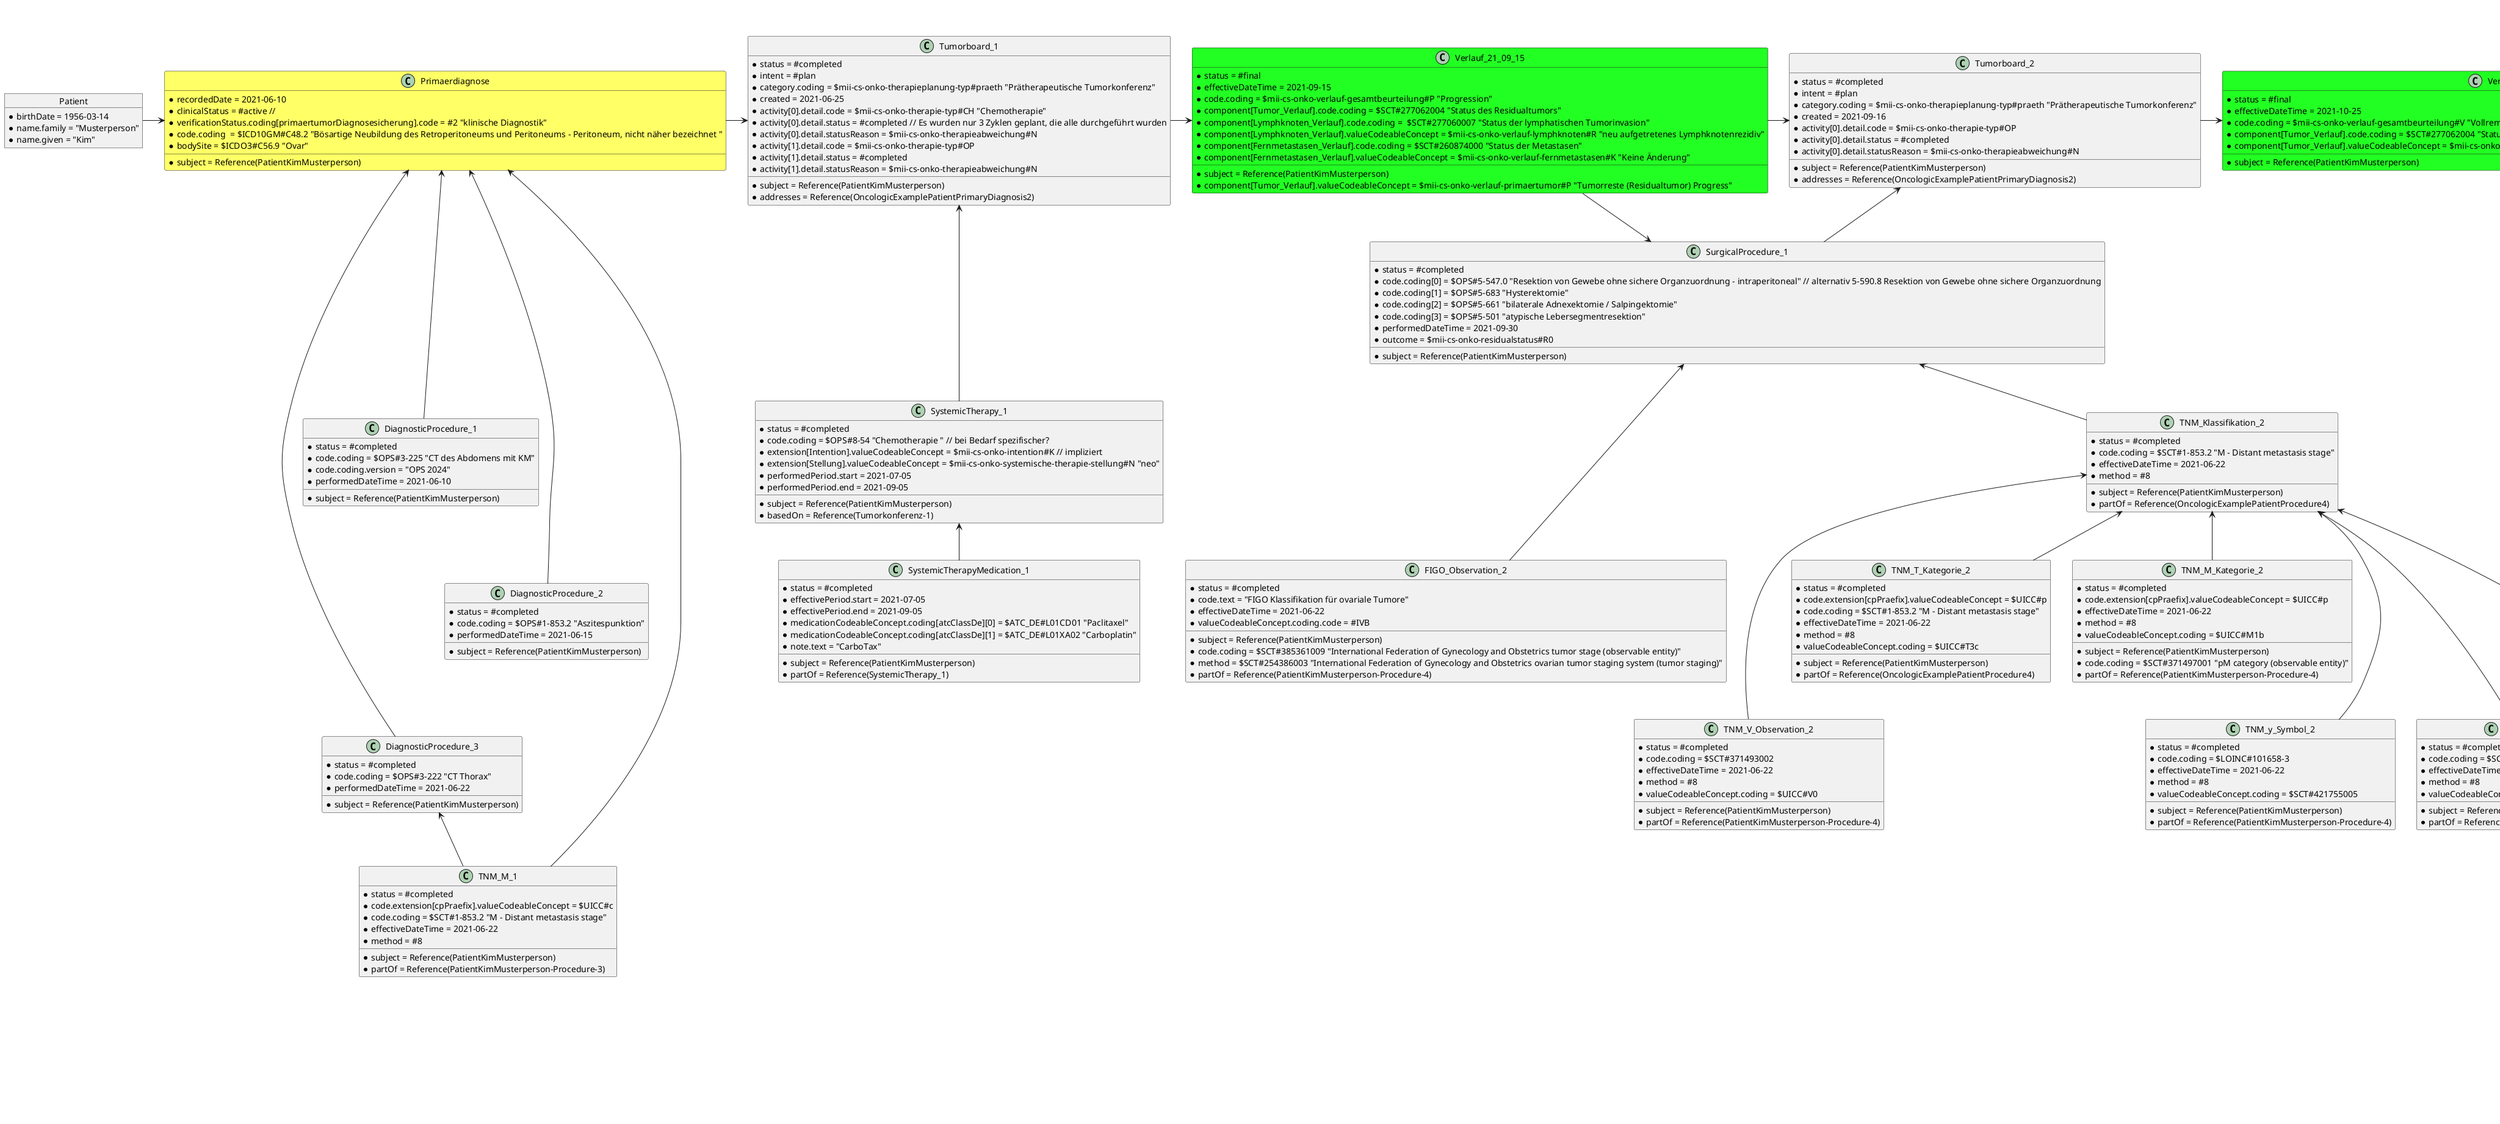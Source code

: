 @startuml MII KDS Erweiterungsmodul Onkologie
object Patient {
* birthDate = 1956-03-14
* name.family = "Musterperson"
* name.given = "Kim"
}

Patient -right-> Primaerdiagnose
object Primaerdiagnose #FFFF66 {
* recordedDate = 2021-06-10
* subject = Reference(PatientKimMusterperson)
* clinicalStatus = #active //
* verificationStatus.coding[primaertumorDiagnosesicherung].code = #2 "klinische Diagnostik" 
* code.coding  = $ICD10GM#C48.2 "Bösartige Neubildung des Retroperitoneums und Peritoneums - Peritoneum, nicht näher bezeichnet "
* bodySite = $ICDO3#C56.9 "Ovar"
}

DiagnosticProcedure_1 -up--> Primaerdiagnose
object DiagnosticProcedure_1 {
* status = #completed
* subject = Reference(PatientKimMusterperson)
* code.coding = $OPS#3-225 "CT des Abdomens mit KM"
* code.coding.version = "OPS 2024"
* performedDateTime = 2021-06-10
}

DiagnosticProcedure_2 -up---> Primaerdiagnose

object DiagnosticProcedure_2 {
* status = #completed
* subject = Reference(PatientKimMusterperson)
* code.coding = $OPS#1-853.2 "Aszitespunktion"
* performedDateTime = 2021-06-15
}
DiagnosticProcedure_3 -up----> Primaerdiagnose

object DiagnosticProcedure_3 {
* status = #completed
* subject = Reference(PatientKimMusterperson)
* code.coding = $OPS#3-222 "CT Thorax"
* performedDateTime = 2021-06-22
}

TNM_M_1 -up--> Primaerdiagnose
TNM_M_1 -up-> DiagnosticProcedure_3 
object TNM_M_1 {
* status = #completed
* subject = Reference(PatientKimMusterperson)
* code.extension[cpPraefix].valueCodeableConcept = $UICC#c
* code.coding = $SCT#1-853.2 "M - Distant metastasis stage"
* effectiveDateTime = 2021-06-22
* method = #8
* partOf = Reference(PatientKimMusterperson-Procedure-3)
}
Primaerdiagnose -right-> Tumorboard_1

object Tumorboard_1 {
* subject = Reference(PatientKimMusterperson)
* status = #completed
* intent = #plan
* category.coding = $mii-cs-onko-therapieplanung-typ#praeth "Prätherapeutische Tumorkonferenz" 
* created = 2021-06-25
* addresses = Reference(OncologicExamplePatientPrimaryDiagnosis2)
* activity[0].detail.code = $mii-cs-onko-therapie-typ#CH "Chemotherapie"
* activity[0].detail.status = #completed // Es wurden nur 3 Zyklen geplant, die alle durchgeführt wurden
* activity[0].detail.statusReason = $mii-cs-onko-therapieabweichung#N
* activity[1].detail.code = $mii-cs-onko-therapie-typ#OP
* activity[1].detail.status = #completed
* activity[1].detail.statusReason = $mii-cs-onko-therapieabweichung#N
}
SystemicTherapy_1 -up--> Tumorboard_1
object SystemicTherapy_1 {
* subject = Reference(PatientKimMusterperson)
* status = #completed
* code.coding = $OPS#8-54 "Chemotherapie " // bei Bedarf spezifischer? 
* extension[Intention].valueCodeableConcept = $mii-cs-onko-intention#K // impliziert 
* extension[Stellung].valueCodeableConcept = $mii-cs-onko-systemische-therapie-stellung#N "neo"
* performedPeriod.start = 2021-07-05
* performedPeriod.end = 2021-09-05
* basedOn = Reference(Tumorkonferenz-1)
}

SystemicTherapyMedication_1 -up->SystemicTherapy_1 
object SystemicTherapyMedication_1 {
* subject = Reference(PatientKimMusterperson)
* status = #completed
* effectivePeriod.start = 2021-07-05  
* effectivePeriod.end = 2021-09-05
* medicationCodeableConcept.coding[atcClassDe][0] = $ATC_DE#L01CD01 "Paclitaxel"
* medicationCodeableConcept.coding[atcClassDe][1] = $ATC_DE#L01XA02 "Carboplatin"
* partOf = Reference(SystemicTherapy_1)
* note.text = "CarboTax"
}
object SystemicTherapyMedication_1_Administration_1_2_3 {
* Detailinformation zu Dosis und Applikation
}

Tumorboard_1 -right-> Verlauf_21_09_15 
object Verlauf_21_09_15 #22FF22 {
* subject = Reference(PatientKimMusterperson)
* status = #final
* effectiveDateTime = 2021-09-15
* code.coding = $mii-cs-onko-verlauf-gesamtbeurteilung#P "Progression"
* component[Tumor_Verlauf].code.coding = $SCT#277062004 "Status des Residualtumors"
* component[Tumor_Verlauf].valueCodeableConcept = $mii-cs-onko-verlauf-primaertumor#P "Tumorreste (Residualtumor) Progress"
* component[Lymphknoten_Verlauf].code.coding =  $SCT#277060007 "Status der lymphatischen Tumorinvasion"
* component[Lymphknoten_Verlauf].valueCodeableConcept = $mii-cs-onko-verlauf-lymphknoten#R "neu aufgetretenes Lymphknotenrezidiv" 
* component[Fernmetastasen_Verlauf].code.coding = $SCT#260874000 "Status der Metastasen"
* component[Fernmetastasen_Verlauf].valueCodeableConcept = $mii-cs-onko-verlauf-fernmetastasen#K "Keine Änderung"
}

Verlauf_21_09_15  -right-> Tumorboard_2
object Tumorboard_2 {
* subject = Reference(PatientKimMusterperson)
* status = #completed
* intent = #plan
* category.coding = $mii-cs-onko-therapieplanung-typ#praeth "Prätherapeutische Tumorkonferenz" 
* created = 2021-09-16
* addresses = Reference(OncologicExamplePatientPrimaryDiagnosis2)
* activity[0].detail.code = $mii-cs-onko-therapie-typ#OP
* activity[0].detail.status = #completed
* activity[0].detail.statusReason = $mii-cs-onko-therapieabweichung#N
}

Verlauf_21_09_15 --> SurgicalProcedure_1
 Tumorboard_2 <-right--SurgicalProcedure_1 
object SurgicalProcedure_1 {
* status = #completed
* subject = Reference(PatientKimMusterperson)
* code.coding[0] = $OPS#5-547.0 "Resektion von Gewebe ohne sichere Organzuordnung - intraperitoneal" // alternativ 5-590.8 Resektion von Gewebe ohne sichere Organzuordnung
* code.coding[1] = $OPS#5-683 "Hysterektomie"
* code.coding[2] = $OPS#5-661 "bilaterale Adnexektomie / Salpingektomie"
* code.coding[3] = $OPS#5-501 "atypische Lebersegmentresektion"
* performedDateTime = 2021-09-30
* outcome = $mii-cs-onko-residualstatus#R0
}
TNM_Klassifikation_2 -up-> SurgicalProcedure_1
object TNM_Klassifikation_2 {
* status = #completed
* subject = Reference(PatientKimMusterperson)
* code.coding = $SCT#1-853.2 "M - Distant metastasis stage"
* effectiveDateTime = 2021-06-22
* method = #8
* partOf = Reference(OncologicExamplePatientProcedure4)
}
TNM_T_Kategorie_2 -up-> TNM_Klassifikation_2
object TNM_T_Kategorie_2 {
* status = #completed
* subject = Reference(PatientKimMusterperson)
* code.extension[cpPraefix].valueCodeableConcept = $UICC#p
* code.coding = $SCT#1-853.2 "M - Distant metastasis stage"
* effectiveDateTime = 2021-06-22
* method = #8
* partOf = Reference(OncologicExamplePatientProcedure4)
* valueCodeableConcept.coding = $UICC#T3c
}
TNM_M_Kategorie_2 -up-> TNM_Klassifikation_2
object TNM_M_Kategorie_2 {
* status = #completed
* subject = Reference(PatientKimMusterperson)
* code.extension[cpPraefix].valueCodeableConcept = $UICC#p
* code.coding = $SCT#371497001 "pM category (observable entity)"
* effectiveDateTime = 2021-06-22
* method = #8
* partOf = Reference(PatientKimMusterperson-Procedure-4)
* valueCodeableConcept.coding = $UICC#M1b
}

TNM_y_Symbol_2 -up--> TNM_Klassifikation_2
object TNM_y_Symbol_2 {
* status = #completed
* subject = Reference(PatientKimMusterperson)
* code.coding = $LOINC#101658-3
* effectiveDateTime = 2021-06-22
* method = #8
* partOf = Reference(PatientKimMusterperson-Procedure-4)
* valueCodeableConcept.coding = $SCT#421755005
}
TNM_Pn_Observation_2 -up--> TNM_Klassifikation_2
object TNM_Pn_Observation_2 {
* status = #completed
* subject = Reference(PatientKimMusterperson)
* code.coding = $SCT#371513001
* effectiveDateTime = 2021-06-22
* method = #8
* partOf = Reference(PatientKimMusterperson-Procedure-4)
* valueCodeableConcept.coding = $UICC#Pn0
}

TNM_L_Observation_2 -up--> TNM_Klassifikation_2
object TNM_L_Observation_2 {
* status = #completed
* subject = Reference(PatientKimMusterperson)
* code.coding = $SCT#395715009
* effectiveDateTime = 2021-06-22
* method = #8
* partOf = Reference(PatientKimMusterperson-Procedure-4)
* valueCodeableConcept.coding = $UICC#L1
}
TNM_V_Observation_2 -up--> TNM_Klassifikation_2 
object TNM_V_Observation_2 {
* status = #completed
* subject = Reference(PatientKimMusterperson)
* code.coding = $SCT#371493002
* effectiveDateTime = 2021-06-22
* method = #8
* partOf = Reference(PatientKimMusterperson-Procedure-4)
* valueCodeableConcept.coding = $UICC#V0
}
FIGO_Observation_2 -up-->  SurgicalProcedure_1
object FIGO_Observation_2 {
* status = #completed
* subject = Reference(PatientKimMusterperson)
* code.coding = $SCT#385361009 "International Federation of Gynecology and Obstetrics tumor stage (observable entity)"
* code.text = "FIGO Klassifikation für ovariale Tumore"
* effectiveDateTime = 2021-06-22
* method = $SCT#254386003 "International Federation of Gynecology and Obstetrics ovarian tumor staging system (tumor staging)"
* partOf = Reference(PatientKimMusterperson-Procedure-4)
* valueCodeableConcept.coding.code = #IVB
}
Tumorboard_2 -right-> Verlauf_21_10_25
Verlauf_21_10_25-right->Tumorboard_3 
object Tumorboard_3 {
* subject = Reference(PatientKimMusterperson)
* status = #completed
* intent = #plan
* category.coding = $mii-cs-onko-therapieplanung-typ#postop "Posttherapeutische Tumorkonferenz" 
* created = 2021-10-25
* replaces = Reference(PatientKimMusterperson-Tumorkonferenz-2)
* addresses = Reference(PatientKimMusterperson-PrimaryDiagnosis-2)
* activity[0].detail.code = $mii-cs-onko-therapie-typ#CH
* activity[0].detail.status = #completed // unklar, weil genaue Zyklenanzahl nicht beschrieben ist
* activity[0].detail.statusReason = $mii-cs-onko-therapieabweichung#N
} 
object Verlauf_21_10_25 #22FF22 {
    * subject = Reference(PatientKimMusterperson)
* status = #final
* effectiveDateTime = 2021-10-25
* code.coding = $mii-cs-onko-verlauf-gesamtbeurteilung#V "Vollremission" // 26 Tage postop, aber sehr unsicher weil Neoadjuvanter progress
* component[Tumor_Verlauf].code.coding = $SCT#277062004 "Status des Residualtumors"
* component[Tumor_Verlauf].valueCodeableConcept = $mii-cs-onko-verlauf-primaertumor#K "kein Tumor nachweisbar"
}
SystemicTherapy_2 -up-> Tumorboard_3
object SystemicTherapy_2 {
* subject = Reference(PatientKimMusterperson)
* status = #completed
* code.coding = $OPS#8-54 "Chemotherapie " // bei Bedarf spezifischer? 
* extension[Intention].valueCodeableConcept = $mii-cs-onko-intention#K // impliziert 
* extension[Stellung].valueCodeableConcept = $mii-cs-onko-systemische-therapie-stellung#A "adjuvant"
* performedPeriod.start = 2021-11-08
* performedPeriod.end = 2022-01-09
}

SystemicTherapyMedication_2 -up-> SystemicTherapy_2
object SystemicTherapyMedication_2 {
* subject = Reference(PatientKimMusterperson)
* status = #completed
* effectivePeriod.start = 2021-11-08  
* effectivePeriod.end = 2022-01-09
* medicationCodeableConcept.coding[atcClassDe][0] = $ATC_DE#L01BC05 "Gemcitabin"
* medicationCodeableConcept.coding[atcClassDe][1] = $ATC_DE#L01XA02 "Carboplatin"
* partOf = Reference(PatientKimMusterperson-SystemicTherapy-2)
* note.text = "Gem-Carbo"
}

Tumorboard_3 -right->Verlauf_22_01_22
object Verlauf_22_01_22 #22FF22 {
* subject = Reference(PatientKimMusterperson)
* status = #final
* effectiveDateTime = 2022-01-22
* code.coding = $mii-cs-onko-verlauf-gesamtbeurteilung#V "Vollremission" 
* component[Tumor_Verlauf].code.coding = $SCT#277062004 "Status des Residualtumors"
* component[Tumor_Verlauf].valueCodeableConcept = $mii-cs-onko-verlauf-primaertumor#T "Tumorreste (Residualtumor)"
* component[Fernmetastasen_Verlauf].code.coding = $SCT#260874000 "Status der Metastasen"
* component[Fernmetastasen_Verlauf].valueCodeableConcept = $mii-cs-onko-verlauf-fernmetastasen#K "Keine Fernmetastasen nachweisbar"
}
GenetischeVariante_1 -up--> Tumorboard_3
object GenetischeVariante_1 {
* status = #final
* subject = Reference(PatientKimMusterperson)
* note.text = "BRCAwt"
* interpretation = $mii-cs-onko-genetische-variante-auspraegung#W "Wildtyp"
}
Tumorboard_3 -right->Tumorboard_4
object Tumorboard_4 {
* subject = Reference(PatientKimMusterperson)
* status = #active
* intent = #plan
* category.coding = $mii-cs-onko-therapieplanung-typ#postop "postoperativ Tumorkonferenz" 
* created = 2021-10-25
* replaces = Reference(PatientKimMusterperson-Tumorkonferenz-3)
* addresses = Reference(OncologicExamplePatientPrimaryDiagnosis2)
* activity[0].detail.code = $mii-cs-onko-therapie-typ#ZS
* activity[0].detail.status = #active 
* activity[0].detail.statusReason = $mii-cs-onko-therapieabweichung#U "unbekannt"
* description = "Erhaltungstherapie mit Niraparib bei BRCAwt"
}
SystemicTherapy_3 -up->Tumorboard_4
object SystemicTherapy_3 {
* subject = Reference(PatientKimMusterperson)
* status = #completed
* code.coding = $OPS#8-54 "Chemotherapie " // bei Bedarf spezifischer? 
* extension[Intention].valueCodeableConcept = $mii-cs-onko-intention#K // impliziert 
* extension[Stellung].valueCodeableConcept = $mii-cs-onko-systemische-therapie-stellung#A "adjuvant"
* performedPeriod.start = 2021-11-08
* performedPeriod.end = 2022-01-09
}
SystemicTherapyMedication_3 -up-> SystemicTherapy_3
object SystemicTherapyMedication_3 {
* subject = Reference(PatientKimMusterperson)
* status = #completed
* effectivePeriod.start = 2021-11-08  
* effectivePeriod.end = 2022-01-09
* medicationCodeableConcept.coding[atcClassDe][0] = $ATC_DE#L01XK02  "Niraparib"
* partOf = Reference(PatientKimMusterperson-SystemicTherapy-3)
* note.text = "Niraparib"
}

legend right 
|Color|Type|
|<#FFFF66>|Condition|
|<#CCCCFF>|CarePlan|
|<#AAAAFF>|Procedure|
|<#DDFFDD>|ServiceRequest|
|<#88FF88>|DiagnosticReport|
|<#22FF22>|Observation|
|<#FFCCFF>|Medication|
|<#FF9999>|AdverseEvent|
|<#44FFFF>|Specimen|
endlegend


@enduml